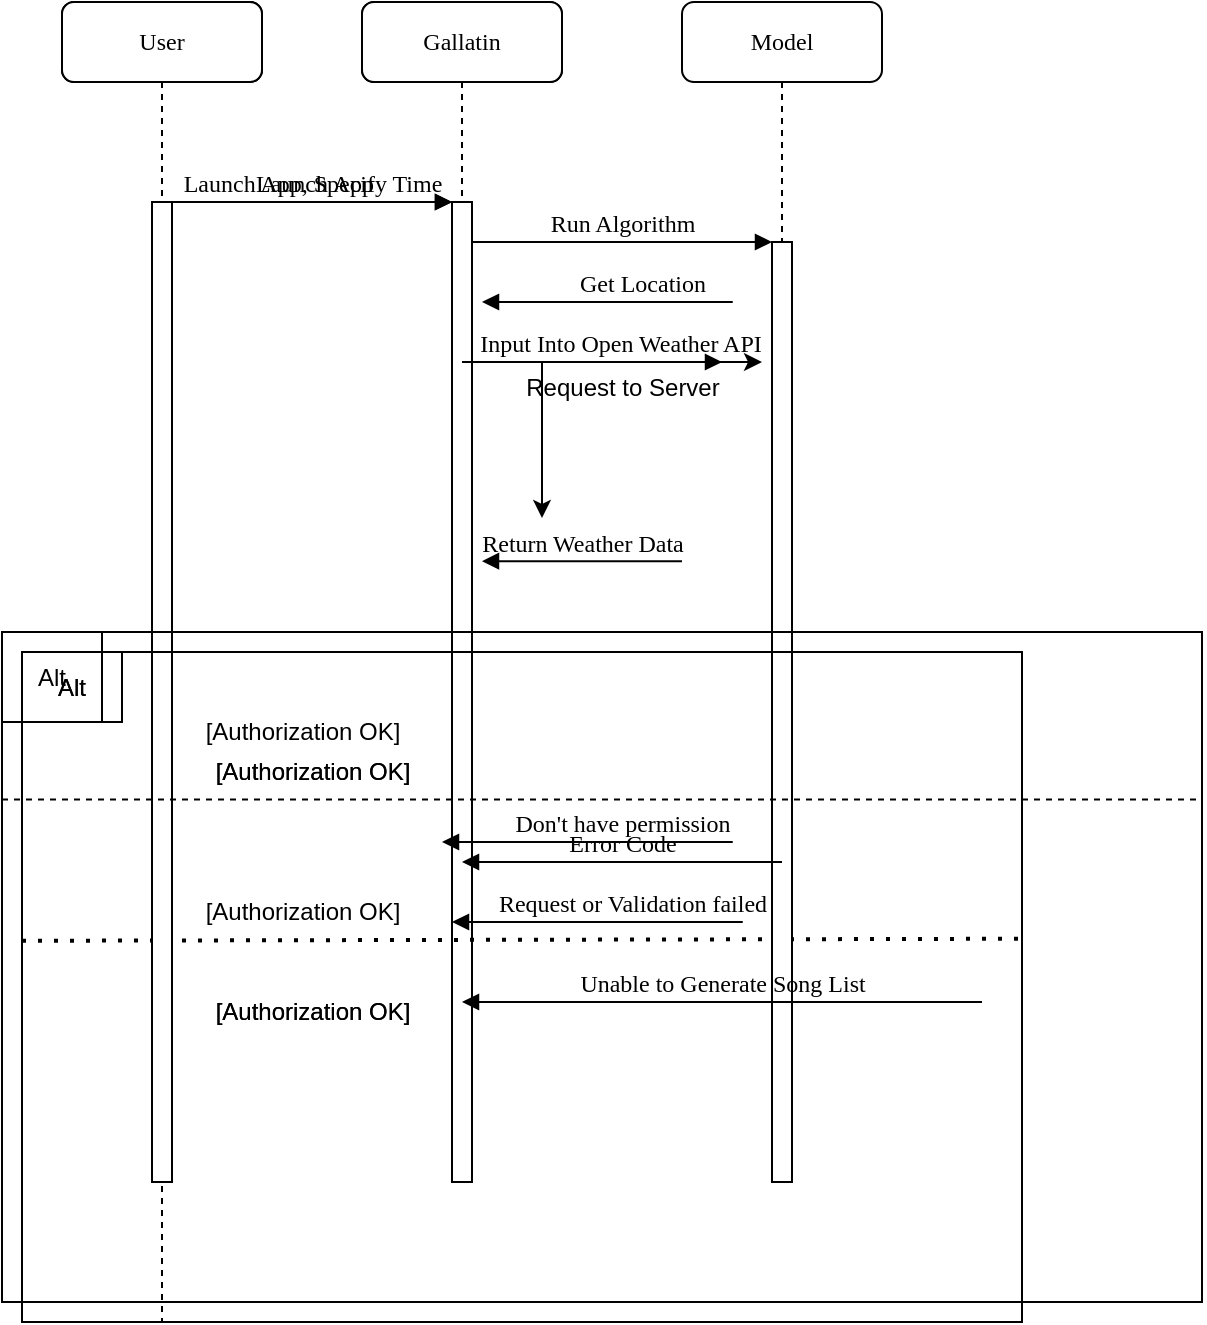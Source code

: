<mxfile version="21.2.4" type="github">
  <diagram name="Page-1" id="13e1069c-82ec-6db2-03f1-153e76fe0fe0">
    <mxGraphModel dx="1306" dy="734" grid="1" gridSize="10" guides="1" tooltips="1" connect="1" arrows="1" fold="1" page="1" pageScale="1" pageWidth="1100" pageHeight="850" background="none" math="0" shadow="0">
      <root>
        <mxCell id="0" />
        <mxCell id="1" parent="0" />
        <mxCell id="BmvCwLx_1x8dqe_CR5D9-1" value="Gallatin" style="shape=umlLifeline;perimeter=lifelinePerimeter;whiteSpace=wrap;html=1;container=1;collapsible=0;recursiveResize=0;outlineConnect=0;rounded=1;shadow=0;comic=0;labelBackgroundColor=none;strokeWidth=1;fontFamily=Verdana;fontSize=12;align=center;" vertex="1" parent="1">
          <mxGeometry x="250" y="90" width="100" height="590" as="geometry" />
        </mxCell>
        <mxCell id="BmvCwLx_1x8dqe_CR5D9-2" value="" style="html=1;points=[];perimeter=orthogonalPerimeter;rounded=0;shadow=0;comic=0;labelBackgroundColor=none;strokeWidth=1;fontFamily=Verdana;fontSize=12;align=center;" vertex="1" parent="BmvCwLx_1x8dqe_CR5D9-1">
          <mxGeometry x="45" y="100" width="10" height="490" as="geometry" />
        </mxCell>
        <mxCell id="BmvCwLx_1x8dqe_CR5D9-3" value="[Authorization OK]" style="text;html=1;align=center;verticalAlign=middle;resizable=0;points=[];autosize=1;strokeColor=none;fillColor=none;" vertex="1" parent="BmvCwLx_1x8dqe_CR5D9-1">
          <mxGeometry x="-85" y="370" width="120" height="30" as="geometry" />
        </mxCell>
        <mxCell id="BmvCwLx_1x8dqe_CR5D9-4" value="[Authorization OK]" style="text;html=1;align=center;verticalAlign=middle;resizable=0;points=[];autosize=1;strokeColor=none;fillColor=none;" vertex="1" parent="BmvCwLx_1x8dqe_CR5D9-1">
          <mxGeometry x="-85" y="490" width="120" height="30" as="geometry" />
        </mxCell>
        <mxCell id="4loeCHfUMF7lGxp9gsLd-17" value="Gallatin" style="shape=umlLifeline;perimeter=lifelinePerimeter;whiteSpace=wrap;html=1;container=1;collapsible=0;recursiveResize=0;outlineConnect=0;rounded=1;shadow=0;comic=0;labelBackgroundColor=none;strokeWidth=1;fontFamily=Verdana;fontSize=12;align=center;" vertex="1" parent="1">
          <mxGeometry x="250" y="90" width="100" height="590" as="geometry" />
        </mxCell>
        <mxCell id="4loeCHfUMF7lGxp9gsLd-18" value="" style="html=1;points=[];perimeter=orthogonalPerimeter;rounded=0;shadow=0;comic=0;labelBackgroundColor=none;strokeWidth=1;fontFamily=Verdana;fontSize=12;align=center;" vertex="1" parent="4loeCHfUMF7lGxp9gsLd-17">
          <mxGeometry x="45" y="100" width="10" height="490" as="geometry" />
        </mxCell>
        <mxCell id="4loeCHfUMF7lGxp9gsLd-19" value="[Authorization OK]" style="text;html=1;align=center;verticalAlign=middle;resizable=0;points=[];autosize=1;strokeColor=none;fillColor=none;" vertex="1" parent="4loeCHfUMF7lGxp9gsLd-17">
          <mxGeometry x="-85" y="370" width="120" height="30" as="geometry" />
        </mxCell>
        <mxCell id="4loeCHfUMF7lGxp9gsLd-20" value="[Authorization OK]" style="text;html=1;align=center;verticalAlign=middle;resizable=0;points=[];autosize=1;strokeColor=none;fillColor=none;" vertex="1" parent="4loeCHfUMF7lGxp9gsLd-17">
          <mxGeometry x="-85" y="490" width="120" height="30" as="geometry" />
        </mxCell>
        <mxCell id="BmvCwLx_1x8dqe_CR5D9-7" value="User" style="shape=umlLifeline;perimeter=lifelinePerimeter;whiteSpace=wrap;html=1;container=1;collapsible=0;recursiveResize=0;outlineConnect=0;rounded=1;shadow=0;comic=0;labelBackgroundColor=none;strokeWidth=1;fontFamily=Verdana;fontSize=12;align=center;" vertex="1" parent="1">
          <mxGeometry x="100" y="90" width="100" height="660" as="geometry" />
        </mxCell>
        <mxCell id="BmvCwLx_1x8dqe_CR5D9-8" value="" style="html=1;points=[];perimeter=orthogonalPerimeter;rounded=0;shadow=0;comic=0;labelBackgroundColor=none;strokeWidth=1;fontFamily=Verdana;fontSize=12;align=center;" vertex="1" parent="BmvCwLx_1x8dqe_CR5D9-7">
          <mxGeometry x="45" y="100" width="10" height="490" as="geometry" />
        </mxCell>
        <mxCell id="BmvCwLx_1x8dqe_CR5D9-9" value="" style="shape=partialRectangle;whiteSpace=wrap;html=1;bottom=0;top=0;fillColor=none;" vertex="1" parent="BmvCwLx_1x8dqe_CR5D9-7">
          <mxGeometry x="-20" y="325" width="500" height="335" as="geometry" />
        </mxCell>
        <mxCell id="BmvCwLx_1x8dqe_CR5D9-10" value="" style="shape=partialRectangle;whiteSpace=wrap;html=1;left=0;right=0;fillColor=none;" vertex="1" parent="BmvCwLx_1x8dqe_CR5D9-7">
          <mxGeometry x="-20" y="325" width="500" height="335" as="geometry" />
        </mxCell>
        <mxCell id="BmvCwLx_1x8dqe_CR5D9-11" value="" style="shape=partialRectangle;whiteSpace=wrap;html=1;bottom=0;top=0;fillColor=none;" vertex="1" parent="BmvCwLx_1x8dqe_CR5D9-7">
          <mxGeometry x="-20" y="325" width="50" height="35" as="geometry" />
        </mxCell>
        <mxCell id="BmvCwLx_1x8dqe_CR5D9-12" value="Alt" style="shape=partialRectangle;whiteSpace=wrap;html=1;left=0;right=0;fillColor=none;" vertex="1" parent="BmvCwLx_1x8dqe_CR5D9-7">
          <mxGeometry x="-20" y="325" width="50" height="35" as="geometry" />
        </mxCell>
        <mxCell id="BmvCwLx_1x8dqe_CR5D9-21" value="" style="endArrow=none;dashed=1;html=1;dashPattern=1 3;strokeWidth=2;rounded=0;exitX=0;exitY=0.431;exitDx=0;exitDy=0;exitPerimeter=0;entryX=1;entryY=0.428;entryDx=0;entryDy=0;entryPerimeter=0;" edge="1" parent="BmvCwLx_1x8dqe_CR5D9-7" source="BmvCwLx_1x8dqe_CR5D9-10" target="BmvCwLx_1x8dqe_CR5D9-10">
          <mxGeometry width="50" height="50" relative="1" as="geometry">
            <mxPoint x="390" y="420" as="sourcePoint" />
            <mxPoint x="440" y="370" as="targetPoint" />
          </mxGeometry>
        </mxCell>
        <mxCell id="4loeCHfUMF7lGxp9gsLd-21" value="Model" style="shape=umlLifeline;perimeter=lifelinePerimeter;whiteSpace=wrap;html=1;container=1;collapsible=0;recursiveResize=0;outlineConnect=0;rounded=1;shadow=0;comic=0;labelBackgroundColor=none;strokeWidth=1;fontFamily=Verdana;fontSize=12;align=center;" vertex="1" parent="1">
          <mxGeometry x="410" y="90" width="100" height="590" as="geometry" />
        </mxCell>
        <mxCell id="4loeCHfUMF7lGxp9gsLd-22" value="" style="html=1;points=[];perimeter=orthogonalPerimeter;rounded=0;shadow=0;comic=0;labelBackgroundColor=none;strokeWidth=1;fontFamily=Verdana;fontSize=12;align=center;" vertex="1" parent="4loeCHfUMF7lGxp9gsLd-21">
          <mxGeometry x="45" y="120" width="10" height="470" as="geometry" />
        </mxCell>
        <mxCell id="BmvCwLx_1x8dqe_CR5D9-14" value="Launch App" style="html=1;verticalAlign=bottom;endArrow=block;entryX=0;entryY=0;labelBackgroundColor=none;fontFamily=Verdana;fontSize=12;edgeStyle=elbowEdgeStyle;elbow=vertical;" edge="1" parent="1" source="BmvCwLx_1x8dqe_CR5D9-8" target="BmvCwLx_1x8dqe_CR5D9-2">
          <mxGeometry x="0.008" relative="1" as="geometry">
            <mxPoint x="230" y="200" as="sourcePoint" />
            <mxPoint as="offset" />
          </mxGeometry>
        </mxCell>
        <mxCell id="4loeCHfUMF7lGxp9gsLd-23" value="User" style="shape=umlLifeline;perimeter=lifelinePerimeter;whiteSpace=wrap;html=1;container=1;collapsible=0;recursiveResize=0;outlineConnect=0;rounded=1;shadow=0;comic=0;labelBackgroundColor=none;strokeWidth=1;fontFamily=Verdana;fontSize=12;align=center;" vertex="1" parent="1">
          <mxGeometry x="100" y="90" width="100" height="660" as="geometry" />
        </mxCell>
        <mxCell id="4loeCHfUMF7lGxp9gsLd-24" value="" style="html=1;points=[];perimeter=orthogonalPerimeter;rounded=0;shadow=0;comic=0;labelBackgroundColor=none;strokeWidth=1;fontFamily=Verdana;fontSize=12;align=center;" vertex="1" parent="4loeCHfUMF7lGxp9gsLd-23">
          <mxGeometry x="45" y="100" width="10" height="490" as="geometry" />
        </mxCell>
        <mxCell id="4loeCHfUMF7lGxp9gsLd-25" value="" style="shape=partialRectangle;whiteSpace=wrap;html=1;bottom=0;top=0;fillColor=none;" vertex="1" parent="4loeCHfUMF7lGxp9gsLd-23">
          <mxGeometry x="-20" y="325" width="500" height="335" as="geometry" />
        </mxCell>
        <mxCell id="4loeCHfUMF7lGxp9gsLd-26" value="" style="shape=partialRectangle;whiteSpace=wrap;html=1;left=0;right=0;fillColor=none;" vertex="1" parent="4loeCHfUMF7lGxp9gsLd-23">
          <mxGeometry x="-20" y="325" width="500" height="335" as="geometry" />
        </mxCell>
        <mxCell id="4loeCHfUMF7lGxp9gsLd-27" value="" style="shape=partialRectangle;whiteSpace=wrap;html=1;bottom=0;top=0;fillColor=none;" vertex="1" parent="4loeCHfUMF7lGxp9gsLd-23">
          <mxGeometry x="-20" y="325" width="50" height="35" as="geometry" />
        </mxCell>
        <mxCell id="4loeCHfUMF7lGxp9gsLd-28" value="Alt" style="shape=partialRectangle;whiteSpace=wrap;html=1;left=0;right=0;fillColor=none;" vertex="1" parent="4loeCHfUMF7lGxp9gsLd-23">
          <mxGeometry x="-20" y="325" width="50" height="35" as="geometry" />
        </mxCell>
        <mxCell id="4loeCHfUMF7lGxp9gsLd-29" value="Error Code" style="html=1;verticalAlign=bottom;endArrow=block;labelBackgroundColor=none;fontFamily=Verdana;fontSize=12;" edge="1" parent="1">
          <mxGeometry relative="1" as="geometry">
            <mxPoint x="460" y="520" as="sourcePoint" />
            <mxPoint x="300" y="520" as="targetPoint" />
          </mxGeometry>
        </mxCell>
        <mxCell id="4loeCHfUMF7lGxp9gsLd-30" value="Launch App, Specify Time" style="html=1;verticalAlign=bottom;endArrow=block;entryX=0;entryY=0;labelBackgroundColor=none;fontFamily=Verdana;fontSize=12;edgeStyle=elbowEdgeStyle;elbow=vertical;" edge="1" parent="1" source="4loeCHfUMF7lGxp9gsLd-24" target="4loeCHfUMF7lGxp9gsLd-18">
          <mxGeometry relative="1" as="geometry">
            <mxPoint x="230" y="200" as="sourcePoint" />
          </mxGeometry>
        </mxCell>
        <mxCell id="gicz02tzic3etKsb4Svg-2" value="" style="shape=partialRectangle;whiteSpace=wrap;html=1;left=0;right=0;fillColor=none;" vertex="1" parent="1">
          <mxGeometry x="70" y="405" width="600" height="335" as="geometry" />
        </mxCell>
        <mxCell id="4loeCHfUMF7lGxp9gsLd-31" value="Run Algorithm" style="html=1;verticalAlign=bottom;endArrow=block;entryX=0;entryY=0;labelBackgroundColor=none;fontFamily=Verdana;fontSize=12;edgeStyle=elbowEdgeStyle;elbow=vertical;" edge="1" parent="1" source="4loeCHfUMF7lGxp9gsLd-18" target="4loeCHfUMF7lGxp9gsLd-22">
          <mxGeometry relative="1" as="geometry">
            <mxPoint x="380" y="210" as="sourcePoint" />
          </mxGeometry>
        </mxCell>
        <mxCell id="gicz02tzic3etKsb4Svg-3" value="Input Into Open Weather API" style="html=1;verticalAlign=bottom;endArrow=block;labelBackgroundColor=none;fontFamily=Verdana;fontSize=12;edgeStyle=elbowEdgeStyle;elbow=vertical;" edge="1" parent="1" target="7baba1c4bc27f4b0-3">
          <mxGeometry x="0.204" relative="1" as="geometry">
            <mxPoint x="300" y="270" as="sourcePoint" />
            <Array as="points">
              <mxPoint x="305" y="270" />
            </Array>
            <mxPoint x="430" y="270" as="targetPoint" />
            <mxPoint as="offset" />
          </mxGeometry>
        </mxCell>
        <mxCell id="gicz02tzic3etKsb4Svg-4" value="Get Location" style="html=1;verticalAlign=bottom;endArrow=block;labelBackgroundColor=none;fontFamily=Verdana;fontSize=12;edgeStyle=elbowEdgeStyle;elbow=vertical;" edge="1" parent="1" target="7baba1c4bc27f4b0-2">
          <mxGeometry x="0.003" relative="1" as="geometry">
            <mxPoint x="410" y="240" as="sourcePoint" />
            <Array as="points">
              <mxPoint x="440" y="240" />
            </Array>
            <mxPoint x="310" y="240" as="targetPoint" />
            <mxPoint as="offset" />
          </mxGeometry>
        </mxCell>
        <mxCell id="gicz02tzic3etKsb4Svg-6" value="" style="endArrow=classic;startArrow=classic;html=1;rounded=0;" edge="1" parent="1" source="7baba1c4bc27f4b0-2">
          <mxGeometry width="50" height="50" relative="1" as="geometry">
            <mxPoint x="340" y="348" as="sourcePoint" />
            <mxPoint x="450" y="270" as="targetPoint" />
            <Array as="points">
              <mxPoint x="340" y="270" />
            </Array>
          </mxGeometry>
        </mxCell>
        <mxCell id="gicz02tzic3etKsb4Svg-7" value="Request to Server" style="text;html=1;align=center;verticalAlign=middle;resizable=0;points=[];autosize=1;strokeColor=none;fillColor=none;" vertex="1" parent="1">
          <mxGeometry x="320" y="268" width="120" height="30" as="geometry" />
        </mxCell>
        <mxCell id="gicz02tzic3etKsb4Svg-9" value="Return Weather Data" style="html=1;verticalAlign=bottom;endArrow=block;labelBackgroundColor=none;fontFamily=Verdana;fontSize=12;edgeStyle=elbowEdgeStyle;elbow=vertical;" edge="1" parent="1" target="7baba1c4bc27f4b0-2">
          <mxGeometry x="0.003" relative="1" as="geometry">
            <mxPoint x="410" y="369.57" as="sourcePoint" />
            <Array as="points">
              <mxPoint x="440" y="369.57" />
            </Array>
            <mxPoint x="310" y="370" as="targetPoint" />
            <mxPoint as="offset" />
          </mxGeometry>
        </mxCell>
        <mxCell id="gicz02tzic3etKsb4Svg-10" value="" style="shape=partialRectangle;whiteSpace=wrap;html=1;bottom=0;top=0;fillColor=none;" vertex="1" parent="1">
          <mxGeometry x="70" y="405" width="600" height="335" as="geometry" />
        </mxCell>
        <mxCell id="gicz02tzic3etKsb4Svg-13" value="Don&#39;t have permission" style="html=1;verticalAlign=bottom;endArrow=block;labelBackgroundColor=none;fontFamily=Verdana;fontSize=12;edgeStyle=elbowEdgeStyle;elbow=vertical;" edge="1" parent="1">
          <mxGeometry x="0.003" relative="1" as="geometry">
            <mxPoint x="410" y="510" as="sourcePoint" />
            <Array as="points">
              <mxPoint x="440" y="510" />
            </Array>
            <mxPoint x="290" y="510" as="targetPoint" />
            <mxPoint as="offset" />
          </mxGeometry>
        </mxCell>
        <mxCell id="gicz02tzic3etKsb4Svg-14" value="Unable to Generate Song List" style="html=1;verticalAlign=bottom;endArrow=block;labelBackgroundColor=none;fontFamily=Verdana;fontSize=12;edgeStyle=elbowEdgeStyle;elbow=vertical;" edge="1" parent="1">
          <mxGeometry x="0.003" relative="1" as="geometry">
            <mxPoint x="560" y="590" as="sourcePoint" />
            <Array as="points">
              <mxPoint x="590" y="590" />
            </Array>
            <mxPoint x="300" y="590.43" as="targetPoint" />
            <mxPoint as="offset" />
          </mxGeometry>
        </mxCell>
        <mxCell id="gicz02tzic3etKsb4Svg-15" value="Request or Validation failed" style="html=1;verticalAlign=bottom;endArrow=block;labelBackgroundColor=none;fontFamily=Verdana;fontSize=12;edgeStyle=elbowEdgeStyle;elbow=vertical;" edge="1" parent="1">
          <mxGeometry x="0.003" relative="1" as="geometry">
            <mxPoint x="415" y="550" as="sourcePoint" />
            <Array as="points">
              <mxPoint x="445" y="550" />
            </Array>
            <mxPoint x="295" y="550" as="targetPoint" />
            <mxPoint as="offset" />
          </mxGeometry>
        </mxCell>
        <mxCell id="gicz02tzic3etKsb4Svg-16" value="" style="shape=partialRectangle;whiteSpace=wrap;html=1;left=0;right=0;fillColor=none;" vertex="1" parent="1">
          <mxGeometry x="70" y="405" width="50" height="45" as="geometry" />
        </mxCell>
        <mxCell id="gicz02tzic3etKsb4Svg-19" value="Alt" style="shape=partialRectangle;whiteSpace=wrap;html=1;bottom=0;top=0;fillColor=none;" vertex="1" parent="1">
          <mxGeometry x="70" y="405" width="50" height="45" as="geometry" />
        </mxCell>
        <mxCell id="gicz02tzic3etKsb4Svg-20" value="[Authorization OK]" style="text;html=1;align=center;verticalAlign=middle;resizable=0;points=[];autosize=1;strokeColor=none;fillColor=none;" vertex="1" parent="1">
          <mxGeometry x="160" y="440" width="120" height="30" as="geometry" />
        </mxCell>
        <mxCell id="gicz02tzic3etKsb4Svg-21" value="[Authorization OK]" style="text;html=1;align=center;verticalAlign=middle;resizable=0;points=[];autosize=1;strokeColor=none;fillColor=none;" vertex="1" parent="1">
          <mxGeometry x="160" y="530" width="120" height="30" as="geometry" />
        </mxCell>
        <mxCell id="gicz02tzic3etKsb4Svg-23" value="" style="endArrow=none;dashed=1;html=1;rounded=0;exitX=0;exitY=0.25;exitDx=0;exitDy=0;entryX=1;entryY=0.25;entryDx=0;entryDy=0;" edge="1" parent="1" source="gicz02tzic3etKsb4Svg-10" target="gicz02tzic3etKsb4Svg-10">
          <mxGeometry width="50" height="50" relative="1" as="geometry">
            <mxPoint x="490" y="470" as="sourcePoint" />
            <mxPoint x="540" y="420" as="targetPoint" />
          </mxGeometry>
        </mxCell>
      </root>
    </mxGraphModel>
  </diagram>
</mxfile>
